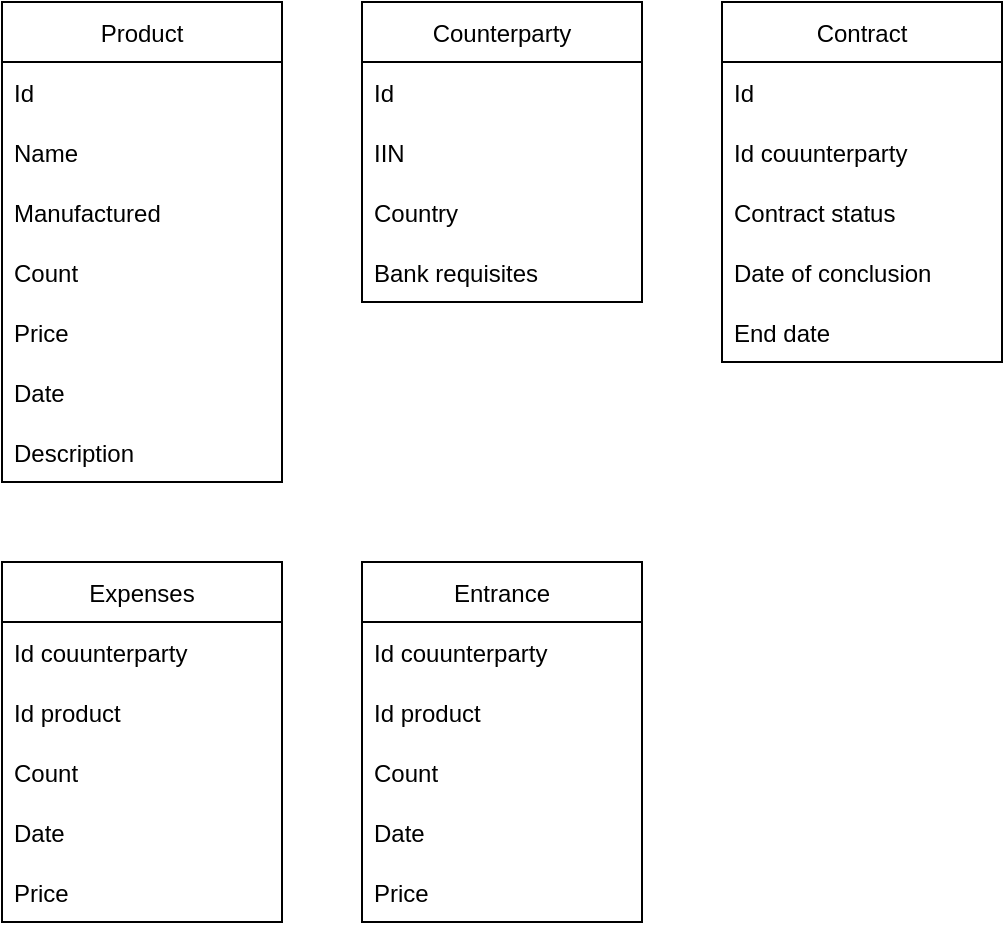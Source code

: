 <mxfile version="20.4.1" type="device"><diagram id="xFiIFBCCkElctf41OyUH" name="Страница 1"><mxGraphModel dx="794" dy="481" grid="1" gridSize="10" guides="1" tooltips="1" connect="1" arrows="1" fold="1" page="1" pageScale="1" pageWidth="827" pageHeight="1169" math="0" shadow="0"><root><mxCell id="0"/><mxCell id="1" parent="0"/><mxCell id="-DtCvI67FS9_IyTvJV1J-1" value="Product" style="swimlane;fontStyle=0;childLayout=stackLayout;horizontal=1;startSize=30;horizontalStack=0;resizeParent=1;resizeParentMax=0;resizeLast=0;collapsible=1;marginBottom=0;" vertex="1" parent="1"><mxGeometry x="220" y="160" width="140" height="240" as="geometry"/></mxCell><mxCell id="-DtCvI67FS9_IyTvJV1J-2" value="Id" style="text;strokeColor=none;fillColor=none;align=left;verticalAlign=middle;spacingLeft=4;spacingRight=4;overflow=hidden;points=[[0,0.5],[1,0.5]];portConstraint=eastwest;rotatable=0;" vertex="1" parent="-DtCvI67FS9_IyTvJV1J-1"><mxGeometry y="30" width="140" height="30" as="geometry"/></mxCell><mxCell id="-DtCvI67FS9_IyTvJV1J-3" value="Name" style="text;strokeColor=none;fillColor=none;align=left;verticalAlign=middle;spacingLeft=4;spacingRight=4;overflow=hidden;points=[[0,0.5],[1,0.5]];portConstraint=eastwest;rotatable=0;" vertex="1" parent="-DtCvI67FS9_IyTvJV1J-1"><mxGeometry y="60" width="140" height="30" as="geometry"/></mxCell><mxCell id="-DtCvI67FS9_IyTvJV1J-4" value="Manufactured" style="text;strokeColor=none;fillColor=none;align=left;verticalAlign=middle;spacingLeft=4;spacingRight=4;overflow=hidden;points=[[0,0.5],[1,0.5]];portConstraint=eastwest;rotatable=0;" vertex="1" parent="-DtCvI67FS9_IyTvJV1J-1"><mxGeometry y="90" width="140" height="30" as="geometry"/></mxCell><mxCell id="-DtCvI67FS9_IyTvJV1J-6" value="Count" style="text;strokeColor=none;fillColor=none;align=left;verticalAlign=middle;spacingLeft=4;spacingRight=4;overflow=hidden;points=[[0,0.5],[1,0.5]];portConstraint=eastwest;rotatable=0;" vertex="1" parent="-DtCvI67FS9_IyTvJV1J-1"><mxGeometry y="120" width="140" height="30" as="geometry"/></mxCell><mxCell id="-DtCvI67FS9_IyTvJV1J-12" value="Price" style="text;strokeColor=none;fillColor=none;align=left;verticalAlign=middle;spacingLeft=4;spacingRight=4;overflow=hidden;points=[[0,0.5],[1,0.5]];portConstraint=eastwest;rotatable=0;" vertex="1" parent="-DtCvI67FS9_IyTvJV1J-1"><mxGeometry y="150" width="140" height="30" as="geometry"/></mxCell><mxCell id="-DtCvI67FS9_IyTvJV1J-13" value="Date" style="text;strokeColor=none;fillColor=none;align=left;verticalAlign=middle;spacingLeft=4;spacingRight=4;overflow=hidden;points=[[0,0.5],[1,0.5]];portConstraint=eastwest;rotatable=0;" vertex="1" parent="-DtCvI67FS9_IyTvJV1J-1"><mxGeometry y="180" width="140" height="30" as="geometry"/></mxCell><mxCell id="-DtCvI67FS9_IyTvJV1J-21" value="Description" style="text;strokeColor=none;fillColor=none;align=left;verticalAlign=middle;spacingLeft=4;spacingRight=4;overflow=hidden;points=[[0,0.5],[1,0.5]];portConstraint=eastwest;rotatable=0;" vertex="1" parent="-DtCvI67FS9_IyTvJV1J-1"><mxGeometry y="210" width="140" height="30" as="geometry"/></mxCell><mxCell id="-DtCvI67FS9_IyTvJV1J-22" value="Сounterparty" style="swimlane;fontStyle=0;childLayout=stackLayout;horizontal=1;startSize=30;horizontalStack=0;resizeParent=1;resizeParentMax=0;resizeLast=0;collapsible=1;marginBottom=0;" vertex="1" parent="1"><mxGeometry x="400" y="160" width="140" height="150" as="geometry"/></mxCell><mxCell id="-DtCvI67FS9_IyTvJV1J-23" value="Id" style="text;strokeColor=none;fillColor=none;align=left;verticalAlign=middle;spacingLeft=4;spacingRight=4;overflow=hidden;points=[[0,0.5],[1,0.5]];portConstraint=eastwest;rotatable=0;" vertex="1" parent="-DtCvI67FS9_IyTvJV1J-22"><mxGeometry y="30" width="140" height="30" as="geometry"/></mxCell><mxCell id="-DtCvI67FS9_IyTvJV1J-24" value="IIN" style="text;strokeColor=none;fillColor=none;align=left;verticalAlign=middle;spacingLeft=4;spacingRight=4;overflow=hidden;points=[[0,0.5],[1,0.5]];portConstraint=eastwest;rotatable=0;" vertex="1" parent="-DtCvI67FS9_IyTvJV1J-22"><mxGeometry y="60" width="140" height="30" as="geometry"/></mxCell><mxCell id="-DtCvI67FS9_IyTvJV1J-25" value="Country" style="text;strokeColor=none;fillColor=none;align=left;verticalAlign=middle;spacingLeft=4;spacingRight=4;overflow=hidden;points=[[0,0.5],[1,0.5]];portConstraint=eastwest;rotatable=0;" vertex="1" parent="-DtCvI67FS9_IyTvJV1J-22"><mxGeometry y="90" width="140" height="30" as="geometry"/></mxCell><mxCell id="-DtCvI67FS9_IyTvJV1J-26" value="Bank requisites" style="text;strokeColor=none;fillColor=none;align=left;verticalAlign=middle;spacingLeft=4;spacingRight=4;overflow=hidden;points=[[0,0.5],[1,0.5]];portConstraint=eastwest;rotatable=0;" vertex="1" parent="-DtCvI67FS9_IyTvJV1J-22"><mxGeometry y="120" width="140" height="30" as="geometry"/></mxCell><mxCell id="-DtCvI67FS9_IyTvJV1J-27" value="Expenses" style="swimlane;fontStyle=0;childLayout=stackLayout;horizontal=1;startSize=30;horizontalStack=0;resizeParent=1;resizeParentMax=0;resizeLast=0;collapsible=1;marginBottom=0;" vertex="1" parent="1"><mxGeometry x="220" y="440" width="140" height="180" as="geometry"/></mxCell><mxCell id="-DtCvI67FS9_IyTvJV1J-28" value="Id couunterparty" style="text;strokeColor=none;fillColor=none;align=left;verticalAlign=middle;spacingLeft=4;spacingRight=4;overflow=hidden;points=[[0,0.5],[1,0.5]];portConstraint=eastwest;rotatable=0;" vertex="1" parent="-DtCvI67FS9_IyTvJV1J-27"><mxGeometry y="30" width="140" height="30" as="geometry"/></mxCell><mxCell id="-DtCvI67FS9_IyTvJV1J-29" value="Id product" style="text;strokeColor=none;fillColor=none;align=left;verticalAlign=middle;spacingLeft=4;spacingRight=4;overflow=hidden;points=[[0,0.5],[1,0.5]];portConstraint=eastwest;rotatable=0;" vertex="1" parent="-DtCvI67FS9_IyTvJV1J-27"><mxGeometry y="60" width="140" height="30" as="geometry"/></mxCell><mxCell id="-DtCvI67FS9_IyTvJV1J-30" value="Count" style="text;strokeColor=none;fillColor=none;align=left;verticalAlign=middle;spacingLeft=4;spacingRight=4;overflow=hidden;points=[[0,0.5],[1,0.5]];portConstraint=eastwest;rotatable=0;" vertex="1" parent="-DtCvI67FS9_IyTvJV1J-27"><mxGeometry y="90" width="140" height="30" as="geometry"/></mxCell><mxCell id="-DtCvI67FS9_IyTvJV1J-32" value="Date" style="text;strokeColor=none;fillColor=none;align=left;verticalAlign=middle;spacingLeft=4;spacingRight=4;overflow=hidden;points=[[0,0.5],[1,0.5]];portConstraint=eastwest;rotatable=0;" vertex="1" parent="-DtCvI67FS9_IyTvJV1J-27"><mxGeometry y="120" width="140" height="30" as="geometry"/></mxCell><mxCell id="-DtCvI67FS9_IyTvJV1J-33" value="Price" style="text;strokeColor=none;fillColor=none;align=left;verticalAlign=middle;spacingLeft=4;spacingRight=4;overflow=hidden;points=[[0,0.5],[1,0.5]];portConstraint=eastwest;rotatable=0;" vertex="1" parent="-DtCvI67FS9_IyTvJV1J-27"><mxGeometry y="150" width="140" height="30" as="geometry"/></mxCell><mxCell id="-DtCvI67FS9_IyTvJV1J-34" value="Entrance" style="swimlane;fontStyle=0;childLayout=stackLayout;horizontal=1;startSize=30;horizontalStack=0;resizeParent=1;resizeParentMax=0;resizeLast=0;collapsible=1;marginBottom=0;" vertex="1" parent="1"><mxGeometry x="400" y="440" width="140" height="180" as="geometry"/></mxCell><mxCell id="-DtCvI67FS9_IyTvJV1J-35" value="Id couunterparty" style="text;strokeColor=none;fillColor=none;align=left;verticalAlign=middle;spacingLeft=4;spacingRight=4;overflow=hidden;points=[[0,0.5],[1,0.5]];portConstraint=eastwest;rotatable=0;" vertex="1" parent="-DtCvI67FS9_IyTvJV1J-34"><mxGeometry y="30" width="140" height="30" as="geometry"/></mxCell><mxCell id="-DtCvI67FS9_IyTvJV1J-36" value="Id product" style="text;strokeColor=none;fillColor=none;align=left;verticalAlign=middle;spacingLeft=4;spacingRight=4;overflow=hidden;points=[[0,0.5],[1,0.5]];portConstraint=eastwest;rotatable=0;" vertex="1" parent="-DtCvI67FS9_IyTvJV1J-34"><mxGeometry y="60" width="140" height="30" as="geometry"/></mxCell><mxCell id="-DtCvI67FS9_IyTvJV1J-37" value="Count" style="text;strokeColor=none;fillColor=none;align=left;verticalAlign=middle;spacingLeft=4;spacingRight=4;overflow=hidden;points=[[0,0.5],[1,0.5]];portConstraint=eastwest;rotatable=0;" vertex="1" parent="-DtCvI67FS9_IyTvJV1J-34"><mxGeometry y="90" width="140" height="30" as="geometry"/></mxCell><mxCell id="-DtCvI67FS9_IyTvJV1J-38" value="Date" style="text;strokeColor=none;fillColor=none;align=left;verticalAlign=middle;spacingLeft=4;spacingRight=4;overflow=hidden;points=[[0,0.5],[1,0.5]];portConstraint=eastwest;rotatable=0;" vertex="1" parent="-DtCvI67FS9_IyTvJV1J-34"><mxGeometry y="120" width="140" height="30" as="geometry"/></mxCell><mxCell id="-DtCvI67FS9_IyTvJV1J-39" value="Price" style="text;strokeColor=none;fillColor=none;align=left;verticalAlign=middle;spacingLeft=4;spacingRight=4;overflow=hidden;points=[[0,0.5],[1,0.5]];portConstraint=eastwest;rotatable=0;" vertex="1" parent="-DtCvI67FS9_IyTvJV1J-34"><mxGeometry y="150" width="140" height="30" as="geometry"/></mxCell><mxCell id="-DtCvI67FS9_IyTvJV1J-40" value="Contract" style="swimlane;fontStyle=0;childLayout=stackLayout;horizontal=1;startSize=30;horizontalStack=0;resizeParent=1;resizeParentMax=0;resizeLast=0;collapsible=1;marginBottom=0;" vertex="1" parent="1"><mxGeometry x="580" y="160" width="140" height="180" as="geometry"/></mxCell><mxCell id="-DtCvI67FS9_IyTvJV1J-41" value="Id" style="text;strokeColor=none;fillColor=none;align=left;verticalAlign=middle;spacingLeft=4;spacingRight=4;overflow=hidden;points=[[0,0.5],[1,0.5]];portConstraint=eastwest;rotatable=0;" vertex="1" parent="-DtCvI67FS9_IyTvJV1J-40"><mxGeometry y="30" width="140" height="30" as="geometry"/></mxCell><mxCell id="-DtCvI67FS9_IyTvJV1J-42" value="Id couunterparty" style="text;strokeColor=none;fillColor=none;align=left;verticalAlign=middle;spacingLeft=4;spacingRight=4;overflow=hidden;points=[[0,0.5],[1,0.5]];portConstraint=eastwest;rotatable=0;" vertex="1" parent="-DtCvI67FS9_IyTvJV1J-40"><mxGeometry y="60" width="140" height="30" as="geometry"/></mxCell><mxCell id="-DtCvI67FS9_IyTvJV1J-43" value="Contract status" style="text;strokeColor=none;fillColor=none;align=left;verticalAlign=middle;spacingLeft=4;spacingRight=4;overflow=hidden;points=[[0,0.5],[1,0.5]];portConstraint=eastwest;rotatable=0;" vertex="1" parent="-DtCvI67FS9_IyTvJV1J-40"><mxGeometry y="90" width="140" height="30" as="geometry"/></mxCell><mxCell id="-DtCvI67FS9_IyTvJV1J-44" value="Date of conclusion" style="text;strokeColor=none;fillColor=none;align=left;verticalAlign=middle;spacingLeft=4;spacingRight=4;overflow=hidden;points=[[0,0.5],[1,0.5]];portConstraint=eastwest;rotatable=0;" vertex="1" parent="-DtCvI67FS9_IyTvJV1J-40"><mxGeometry y="120" width="140" height="30" as="geometry"/></mxCell><mxCell id="-DtCvI67FS9_IyTvJV1J-46" value="End date" style="text;strokeColor=none;fillColor=none;align=left;verticalAlign=middle;spacingLeft=4;spacingRight=4;overflow=hidden;points=[[0,0.5],[1,0.5]];portConstraint=eastwest;rotatable=0;" vertex="1" parent="-DtCvI67FS9_IyTvJV1J-40"><mxGeometry y="150" width="140" height="30" as="geometry"/></mxCell></root></mxGraphModel></diagram></mxfile>